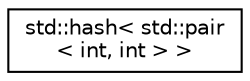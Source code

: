 digraph "Graphical Class Hierarchy"
{
 // LATEX_PDF_SIZE
  edge [fontname="Helvetica",fontsize="10",labelfontname="Helvetica",labelfontsize="10"];
  node [fontname="Helvetica",fontsize="10",shape=record];
  rankdir="LR";
  Node0 [label="std::hash\< std::pair\l\< int, int \> \>",height=0.2,width=0.4,color="black", fillcolor="white", style="filled",URL="$structstd_1_1hash_3_01std_1_1pair_3_01int_00_01int_01_4_01_4.html",tooltip=" "];
}
